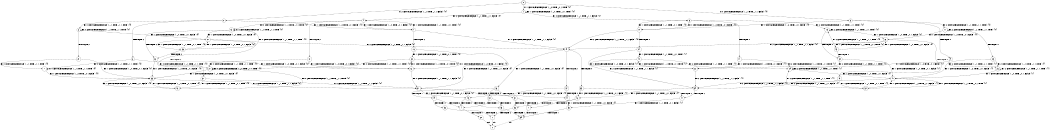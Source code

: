 digraph BCG {
size = "7, 10.5";
center = TRUE;
node [shape = circle];
0 [peripheries = 2];
0 -> 1 [label = "EX !1 !ATOMIC_EXCH_BRANCH (1, +0, TRUE, +0, 1, TRUE) !{0}"];
0 -> 2 [label = "EX !2 !ATOMIC_EXCH_BRANCH (1, +1, TRUE, +1, 1, FALSE) !{0}"];
0 -> 3 [label = "EX !0 !ATOMIC_EXCH_BRANCH (1, +1, TRUE, +1, 1, FALSE) !{0}"];
1 -> 4 [label = "EX !2 !ATOMIC_EXCH_BRANCH (1, +1, TRUE, +1, 1, FALSE) !{0}"];
1 -> 5 [label = "EX !0 !ATOMIC_EXCH_BRANCH (1, +1, TRUE, +1, 1, FALSE) !{0}"];
1 -> 1 [label = "EX !1 !ATOMIC_EXCH_BRANCH (1, +0, TRUE, +0, 1, TRUE) !{0}"];
2 -> 6 [label = "TERMINATE !2"];
2 -> 7 [label = "EX !1 !ATOMIC_EXCH_BRANCH (1, +0, TRUE, +0, 1, FALSE) !{0}"];
2 -> 8 [label = "EX !0 !ATOMIC_EXCH_BRANCH (1, +1, TRUE, +1, 1, TRUE) !{0}"];
3 -> 9 [label = "TERMINATE !0"];
3 -> 10 [label = "EX !1 !ATOMIC_EXCH_BRANCH (1, +0, TRUE, +0, 1, FALSE) !{0}"];
3 -> 11 [label = "EX !2 !ATOMIC_EXCH_BRANCH (1, +1, TRUE, +1, 1, TRUE) !{0}"];
4 -> 12 [label = "TERMINATE !2"];
4 -> 13 [label = "EX !0 !ATOMIC_EXCH_BRANCH (1, +1, TRUE, +1, 1, TRUE) !{0}"];
4 -> 7 [label = "EX !1 !ATOMIC_EXCH_BRANCH (1, +0, TRUE, +0, 1, FALSE) !{0}"];
5 -> 14 [label = "TERMINATE !0"];
5 -> 15 [label = "EX !2 !ATOMIC_EXCH_BRANCH (1, +1, TRUE, +1, 1, TRUE) !{0}"];
5 -> 10 [label = "EX !1 !ATOMIC_EXCH_BRANCH (1, +0, TRUE, +0, 1, FALSE) !{0}"];
6 -> 16 [label = "EX !1 !ATOMIC_EXCH_BRANCH (1, +0, TRUE, +0, 1, FALSE) !{0}"];
6 -> 17 [label = "EX !0 !ATOMIC_EXCH_BRANCH (1, +1, TRUE, +1, 1, TRUE) !{0}"];
7 -> 18 [label = "TERMINATE !2"];
7 -> 19 [label = "EX !0 !ATOMIC_EXCH_BRANCH (1, +1, TRUE, +1, 1, FALSE) !{0}"];
7 -> 4 [label = "EX !1 !ATOMIC_EXCH_BRANCH (1, +1, TRUE, +0, 1, TRUE) !{0}"];
8 -> 20 [label = "TERMINATE !2"];
8 -> 21 [label = "EX !1 !ATOMIC_EXCH_BRANCH (1, +0, TRUE, +0, 1, FALSE) !{0}"];
8 -> 8 [label = "EX !0 !ATOMIC_EXCH_BRANCH (1, +1, TRUE, +1, 1, TRUE) !{0}"];
9 -> 22 [label = "EX !1 !ATOMIC_EXCH_BRANCH (1, +0, TRUE, +0, 1, FALSE) !{1}"];
9 -> 23 [label = "EX !2 !ATOMIC_EXCH_BRANCH (1, +1, TRUE, +1, 1, TRUE) !{1}"];
10 -> 24 [label = "TERMINATE !0"];
10 -> 19 [label = "EX !2 !ATOMIC_EXCH_BRANCH (1, +1, TRUE, +1, 1, FALSE) !{0}"];
10 -> 5 [label = "EX !1 !ATOMIC_EXCH_BRANCH (1, +1, TRUE, +0, 1, TRUE) !{0}"];
11 -> 25 [label = "TERMINATE !0"];
11 -> 26 [label = "EX !1 !ATOMIC_EXCH_BRANCH (1, +0, TRUE, +0, 1, FALSE) !{0}"];
11 -> 11 [label = "EX !2 !ATOMIC_EXCH_BRANCH (1, +1, TRUE, +1, 1, TRUE) !{0}"];
12 -> 27 [label = "EX !0 !ATOMIC_EXCH_BRANCH (1, +1, TRUE, +1, 1, TRUE) !{0}"];
12 -> 16 [label = "EX !1 !ATOMIC_EXCH_BRANCH (1, +0, TRUE, +0, 1, FALSE) !{0}"];
13 -> 28 [label = "TERMINATE !2"];
13 -> 21 [label = "EX !1 !ATOMIC_EXCH_BRANCH (1, +0, TRUE, +0, 1, FALSE) !{0}"];
13 -> 13 [label = "EX !0 !ATOMIC_EXCH_BRANCH (1, +1, TRUE, +1, 1, TRUE) !{0}"];
14 -> 29 [label = "EX !2 !ATOMIC_EXCH_BRANCH (1, +1, TRUE, +1, 1, TRUE) !{1}"];
14 -> 22 [label = "EX !1 !ATOMIC_EXCH_BRANCH (1, +0, TRUE, +0, 1, FALSE) !{1}"];
15 -> 30 [label = "TERMINATE !0"];
15 -> 15 [label = "EX !2 !ATOMIC_EXCH_BRANCH (1, +1, TRUE, +1, 1, TRUE) !{0}"];
15 -> 26 [label = "EX !1 !ATOMIC_EXCH_BRANCH (1, +0, TRUE, +0, 1, FALSE) !{0}"];
16 -> 31 [label = "EX !0 !ATOMIC_EXCH_BRANCH (1, +1, TRUE, +1, 1, FALSE) !{0}"];
16 -> 32 [label = "EX !1 !ATOMIC_EXCH_BRANCH (1, +1, TRUE, +0, 1, TRUE) !{0}"];
17 -> 33 [label = "EX !1 !ATOMIC_EXCH_BRANCH (1, +0, TRUE, +0, 1, FALSE) !{0}"];
17 -> 17 [label = "EX !0 !ATOMIC_EXCH_BRANCH (1, +1, TRUE, +1, 1, TRUE) !{0}"];
18 -> 31 [label = "EX !0 !ATOMIC_EXCH_BRANCH (1, +1, TRUE, +1, 1, FALSE) !{0}"];
18 -> 32 [label = "EX !1 !ATOMIC_EXCH_BRANCH (1, +1, TRUE, +0, 1, TRUE) !{0}"];
19 -> 34 [label = "TERMINATE !2"];
19 -> 35 [label = "TERMINATE !0"];
19 -> 36 [label = "EX !1 !ATOMIC_EXCH_BRANCH (1, +1, TRUE, +0, 1, FALSE) !{0}"];
20 -> 33 [label = "EX !1 !ATOMIC_EXCH_BRANCH (1, +0, TRUE, +0, 1, FALSE) !{0}"];
20 -> 17 [label = "EX !0 !ATOMIC_EXCH_BRANCH (1, +1, TRUE, +1, 1, TRUE) !{0}"];
21 -> 37 [label = "TERMINATE !2"];
21 -> 38 [label = "EX !1 !ATOMIC_EXCH_BRANCH (1, +1, TRUE, +0, 1, TRUE) !{0}"];
21 -> 19 [label = "EX !0 !ATOMIC_EXCH_BRANCH (1, +1, TRUE, +1, 1, FALSE) !{0}"];
22 -> 39 [label = "EX !2 !ATOMIC_EXCH_BRANCH (1, +1, TRUE, +1, 1, FALSE) !{1}"];
22 -> 40 [label = "EX !1 !ATOMIC_EXCH_BRANCH (1, +1, TRUE, +0, 1, TRUE) !{1}"];
23 -> 41 [label = "EX !1 !ATOMIC_EXCH_BRANCH (1, +0, TRUE, +0, 1, FALSE) !{1}"];
23 -> 23 [label = "EX !2 !ATOMIC_EXCH_BRANCH (1, +1, TRUE, +1, 1, TRUE) !{1}"];
24 -> 39 [label = "EX !2 !ATOMIC_EXCH_BRANCH (1, +1, TRUE, +1, 1, FALSE) !{1}"];
24 -> 40 [label = "EX !1 !ATOMIC_EXCH_BRANCH (1, +1, TRUE, +0, 1, TRUE) !{1}"];
25 -> 41 [label = "EX !1 !ATOMIC_EXCH_BRANCH (1, +0, TRUE, +0, 1, FALSE) !{1}"];
25 -> 23 [label = "EX !2 !ATOMIC_EXCH_BRANCH (1, +1, TRUE, +1, 1, TRUE) !{1}"];
26 -> 42 [label = "TERMINATE !0"];
26 -> 19 [label = "EX !2 !ATOMIC_EXCH_BRANCH (1, +1, TRUE, +1, 1, FALSE) !{0}"];
26 -> 43 [label = "EX !1 !ATOMIC_EXCH_BRANCH (1, +1, TRUE, +0, 1, TRUE) !{0}"];
27 -> 33 [label = "EX !1 !ATOMIC_EXCH_BRANCH (1, +0, TRUE, +0, 1, FALSE) !{0}"];
27 -> 27 [label = "EX !0 !ATOMIC_EXCH_BRANCH (1, +1, TRUE, +1, 1, TRUE) !{0}"];
28 -> 33 [label = "EX !1 !ATOMIC_EXCH_BRANCH (1, +0, TRUE, +0, 1, FALSE) !{0}"];
28 -> 27 [label = "EX !0 !ATOMIC_EXCH_BRANCH (1, +1, TRUE, +1, 1, TRUE) !{0}"];
29 -> 29 [label = "EX !2 !ATOMIC_EXCH_BRANCH (1, +1, TRUE, +1, 1, TRUE) !{1}"];
29 -> 41 [label = "EX !1 !ATOMIC_EXCH_BRANCH (1, +0, TRUE, +0, 1, FALSE) !{1}"];
30 -> 29 [label = "EX !2 !ATOMIC_EXCH_BRANCH (1, +1, TRUE, +1, 1, TRUE) !{1}"];
30 -> 41 [label = "EX !1 !ATOMIC_EXCH_BRANCH (1, +0, TRUE, +0, 1, FALSE) !{1}"];
31 -> 44 [label = "TERMINATE !0"];
31 -> 45 [label = "EX !1 !ATOMIC_EXCH_BRANCH (1, +1, TRUE, +0, 1, FALSE) !{0}"];
32 -> 27 [label = "EX !0 !ATOMIC_EXCH_BRANCH (1, +1, TRUE, +1, 1, TRUE) !{0}"];
32 -> 16 [label = "EX !1 !ATOMIC_EXCH_BRANCH (1, +0, TRUE, +0, 1, FALSE) !{0}"];
33 -> 46 [label = "EX !1 !ATOMIC_EXCH_BRANCH (1, +1, TRUE, +0, 1, TRUE) !{0}"];
33 -> 31 [label = "EX !0 !ATOMIC_EXCH_BRANCH (1, +1, TRUE, +1, 1, FALSE) !{0}"];
34 -> 44 [label = "TERMINATE !0"];
34 -> 45 [label = "EX !1 !ATOMIC_EXCH_BRANCH (1, +1, TRUE, +0, 1, FALSE) !{0}"];
35 -> 47 [label = "TERMINATE !2"];
35 -> 48 [label = "EX !1 !ATOMIC_EXCH_BRANCH (1, +1, TRUE, +0, 1, FALSE) !{1}"];
36 -> 49 [label = "TERMINATE !1"];
36 -> 50 [label = "TERMINATE !2"];
36 -> 51 [label = "TERMINATE !0"];
37 -> 46 [label = "EX !1 !ATOMIC_EXCH_BRANCH (1, +1, TRUE, +0, 1, TRUE) !{0}"];
37 -> 31 [label = "EX !0 !ATOMIC_EXCH_BRANCH (1, +1, TRUE, +1, 1, FALSE) !{0}"];
38 -> 28 [label = "TERMINATE !2"];
38 -> 21 [label = "EX !1 !ATOMIC_EXCH_BRANCH (1, +0, TRUE, +0, 1, FALSE) !{0}"];
38 -> 13 [label = "EX !0 !ATOMIC_EXCH_BRANCH (1, +1, TRUE, +1, 1, TRUE) !{0}"];
39 -> 47 [label = "TERMINATE !2"];
39 -> 48 [label = "EX !1 !ATOMIC_EXCH_BRANCH (1, +1, TRUE, +0, 1, FALSE) !{1}"];
40 -> 29 [label = "EX !2 !ATOMIC_EXCH_BRANCH (1, +1, TRUE, +1, 1, TRUE) !{1}"];
40 -> 22 [label = "EX !1 !ATOMIC_EXCH_BRANCH (1, +0, TRUE, +0, 1, FALSE) !{1}"];
41 -> 39 [label = "EX !2 !ATOMIC_EXCH_BRANCH (1, +1, TRUE, +1, 1, FALSE) !{1}"];
41 -> 52 [label = "EX !1 !ATOMIC_EXCH_BRANCH (1, +1, TRUE, +0, 1, TRUE) !{1}"];
42 -> 39 [label = "EX !2 !ATOMIC_EXCH_BRANCH (1, +1, TRUE, +1, 1, FALSE) !{1}"];
42 -> 52 [label = "EX !1 !ATOMIC_EXCH_BRANCH (1, +1, TRUE, +0, 1, TRUE) !{1}"];
43 -> 30 [label = "TERMINATE !0"];
43 -> 15 [label = "EX !2 !ATOMIC_EXCH_BRANCH (1, +1, TRUE, +1, 1, TRUE) !{0}"];
43 -> 26 [label = "EX !1 !ATOMIC_EXCH_BRANCH (1, +0, TRUE, +0, 1, FALSE) !{0}"];
44 -> 53 [label = "EX !1 !ATOMIC_EXCH_BRANCH (1, +1, TRUE, +0, 1, FALSE) !{1}"];
45 -> 54 [label = "TERMINATE !1"];
45 -> 55 [label = "TERMINATE !0"];
46 -> 33 [label = "EX !1 !ATOMIC_EXCH_BRANCH (1, +0, TRUE, +0, 1, FALSE) !{0}"];
46 -> 27 [label = "EX !0 !ATOMIC_EXCH_BRANCH (1, +1, TRUE, +1, 1, TRUE) !{0}"];
47 -> 53 [label = "EX !1 !ATOMIC_EXCH_BRANCH (1, +1, TRUE, +0, 1, FALSE) !{1}"];
48 -> 56 [label = "TERMINATE !1"];
48 -> 57 [label = "TERMINATE !2"];
49 -> 54 [label = "TERMINATE !2"];
49 -> 58 [label = "TERMINATE !0"];
50 -> 54 [label = "TERMINATE !1"];
50 -> 55 [label = "TERMINATE !0"];
51 -> 56 [label = "TERMINATE !1"];
51 -> 57 [label = "TERMINATE !2"];
52 -> 29 [label = "EX !2 !ATOMIC_EXCH_BRANCH (1, +1, TRUE, +1, 1, TRUE) !{1}"];
52 -> 41 [label = "EX !1 !ATOMIC_EXCH_BRANCH (1, +0, TRUE, +0, 1, FALSE) !{1}"];
53 -> 59 [label = "TERMINATE !1"];
54 -> 60 [label = "TERMINATE !0"];
55 -> 59 [label = "TERMINATE !1"];
56 -> 61 [label = "TERMINATE !2"];
57 -> 59 [label = "TERMINATE !1"];
58 -> 61 [label = "TERMINATE !2"];
59 -> 62 [label = "exit"];
60 -> 62 [label = "exit"];
61 -> 62 [label = "exit"];
}
